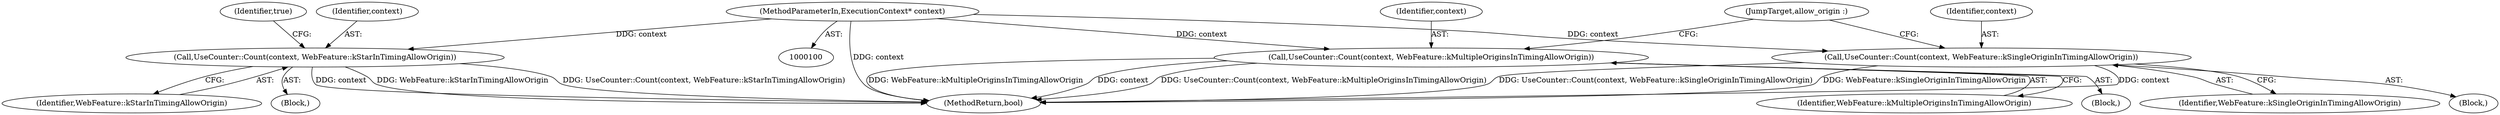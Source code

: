 digraph "0_Chrome_01b42e2bc2aac531b17596729ae4e5c223ae7124@pointer" {
"1000104" [label="(MethodParameterIn,ExecutionContext* context)"];
"1000145" [label="(Call,UseCounter::Count(context, WebFeature::kStarInTimingAllowOrigin))"];
"1000163" [label="(Call,UseCounter::Count(context, WebFeature::kMultipleOriginsInTimingAllowOrigin))"];
"1000176" [label="(Call,UseCounter::Count(context, WebFeature::kSingleOriginInTimingAllowOrigin))"];
"1000147" [label="(Identifier,WebFeature::kStarInTimingAllowOrigin)"];
"1000176" [label="(Call,UseCounter::Count(context, WebFeature::kSingleOriginInTimingAllowOrigin))"];
"1000144" [label="(Block,)"];
"1000177" [label="(Identifier,context)"];
"1000164" [label="(Identifier,context)"];
"1000162" [label="(Block,)"];
"1000165" [label="(Identifier,WebFeature::kMultipleOriginsInTimingAllowOrigin)"];
"1000149" [label="(Identifier,true)"];
"1000175" [label="(Block,)"];
"1000198" [label="(MethodReturn,bool)"];
"1000104" [label="(MethodParameterIn,ExecutionContext* context)"];
"1000146" [label="(Identifier,context)"];
"1000145" [label="(Call,UseCounter::Count(context, WebFeature::kStarInTimingAllowOrigin))"];
"1000178" [label="(Identifier,WebFeature::kSingleOriginInTimingAllowOrigin)"];
"1000179" [label="(JumpTarget,allow_origin :)"];
"1000163" [label="(Call,UseCounter::Count(context, WebFeature::kMultipleOriginsInTimingAllowOrigin))"];
"1000104" -> "1000100"  [label="AST: "];
"1000104" -> "1000198"  [label="DDG: context"];
"1000104" -> "1000145"  [label="DDG: context"];
"1000104" -> "1000163"  [label="DDG: context"];
"1000104" -> "1000176"  [label="DDG: context"];
"1000145" -> "1000144"  [label="AST: "];
"1000145" -> "1000147"  [label="CFG: "];
"1000146" -> "1000145"  [label="AST: "];
"1000147" -> "1000145"  [label="AST: "];
"1000149" -> "1000145"  [label="CFG: "];
"1000145" -> "1000198"  [label="DDG: UseCounter::Count(context, WebFeature::kStarInTimingAllowOrigin)"];
"1000145" -> "1000198"  [label="DDG: context"];
"1000145" -> "1000198"  [label="DDG: WebFeature::kStarInTimingAllowOrigin"];
"1000163" -> "1000162"  [label="AST: "];
"1000163" -> "1000165"  [label="CFG: "];
"1000164" -> "1000163"  [label="AST: "];
"1000165" -> "1000163"  [label="AST: "];
"1000179" -> "1000163"  [label="CFG: "];
"1000163" -> "1000198"  [label="DDG: context"];
"1000163" -> "1000198"  [label="DDG: UseCounter::Count(context, WebFeature::kMultipleOriginsInTimingAllowOrigin)"];
"1000163" -> "1000198"  [label="DDG: WebFeature::kMultipleOriginsInTimingAllowOrigin"];
"1000176" -> "1000175"  [label="AST: "];
"1000176" -> "1000178"  [label="CFG: "];
"1000177" -> "1000176"  [label="AST: "];
"1000178" -> "1000176"  [label="AST: "];
"1000179" -> "1000176"  [label="CFG: "];
"1000176" -> "1000198"  [label="DDG: UseCounter::Count(context, WebFeature::kSingleOriginInTimingAllowOrigin)"];
"1000176" -> "1000198"  [label="DDG: WebFeature::kSingleOriginInTimingAllowOrigin"];
"1000176" -> "1000198"  [label="DDG: context"];
}
